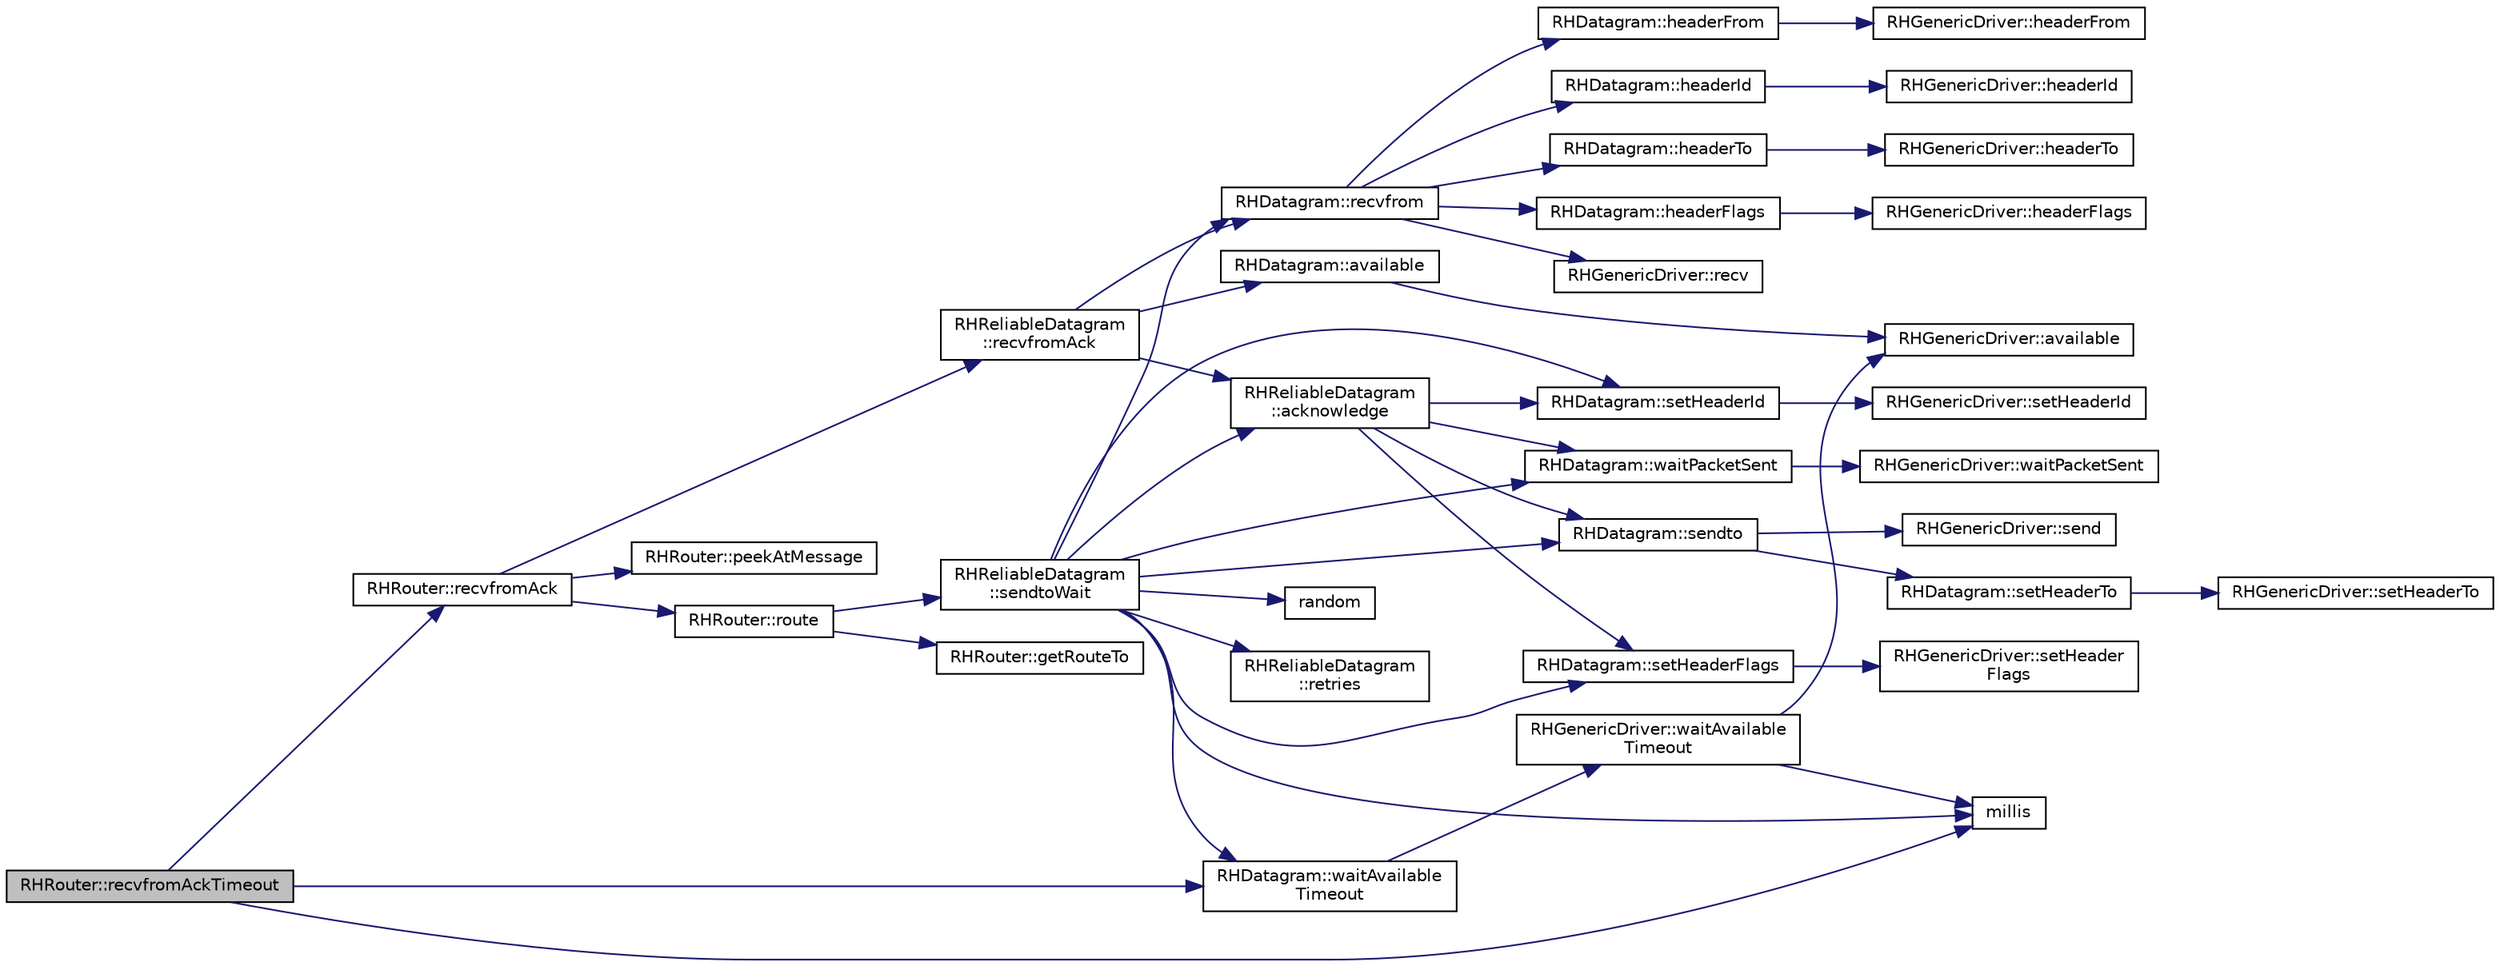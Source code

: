 digraph "RHRouter::recvfromAckTimeout"
{
 // LATEX_PDF_SIZE
  edge [fontname="Helvetica",fontsize="10",labelfontname="Helvetica",labelfontsize="10"];
  node [fontname="Helvetica",fontsize="10",shape=record];
  rankdir="LR";
  Node1 [label="RHRouter::recvfromAckTimeout",height=0.2,width=0.4,color="black", fillcolor="grey75", style="filled", fontcolor="black",tooltip=" "];
  Node1 -> Node2 [color="midnightblue",fontsize="10",style="solid",fontname="Helvetica"];
  Node2 [label="millis",height=0.2,width=0.4,color="black", fillcolor="white", style="filled",URL="$_ras_pi_8cpp.html#a6ff7f2532a22366f0013bc41397129fd",tooltip=" "];
  Node1 -> Node3 [color="midnightblue",fontsize="10",style="solid",fontname="Helvetica"];
  Node3 [label="RHRouter::recvfromAck",height=0.2,width=0.4,color="black", fillcolor="white", style="filled",URL="$class_r_h_router.html#a4b662ef5e3a10e28698df9f99e47505b",tooltip=" "];
  Node3 -> Node4 [color="midnightblue",fontsize="10",style="solid",fontname="Helvetica"];
  Node4 [label="RHRouter::peekAtMessage",height=0.2,width=0.4,color="black", fillcolor="white", style="filled",URL="$class_r_h_router.html#ad917493856048d0fde6558b8d2f16d56",tooltip=" "];
  Node3 -> Node5 [color="midnightblue",fontsize="10",style="solid",fontname="Helvetica"];
  Node5 [label="RHReliableDatagram\l::recvfromAck",height=0.2,width=0.4,color="black", fillcolor="white", style="filled",URL="$class_r_h_reliable_datagram.html#af172410589842760babf938a0538334c",tooltip=" "];
  Node5 -> Node6 [color="midnightblue",fontsize="10",style="solid",fontname="Helvetica"];
  Node6 [label="RHReliableDatagram\l::acknowledge",height=0.2,width=0.4,color="black", fillcolor="white", style="filled",URL="$class_r_h_reliable_datagram.html#ad1ea9f35e98d248bf595563e52f66183",tooltip=" "];
  Node6 -> Node7 [color="midnightblue",fontsize="10",style="solid",fontname="Helvetica"];
  Node7 [label="RHDatagram::sendto",height=0.2,width=0.4,color="black", fillcolor="white", style="filled",URL="$class_r_h_datagram.html#a99894e3465aa607022cc240cc0394462",tooltip=" "];
  Node7 -> Node8 [color="midnightblue",fontsize="10",style="solid",fontname="Helvetica"];
  Node8 [label="RHGenericDriver::send",height=0.2,width=0.4,color="black", fillcolor="white", style="filled",URL="$class_r_h_generic_driver.html#a5716069edea652af8019daaeb64357ee",tooltip=" "];
  Node7 -> Node9 [color="midnightblue",fontsize="10",style="solid",fontname="Helvetica"];
  Node9 [label="RHDatagram::setHeaderTo",height=0.2,width=0.4,color="black", fillcolor="white", style="filled",URL="$class_r_h_datagram.html#aa4d577cb119ed5a37d20d9cdbc30c942",tooltip=" "];
  Node9 -> Node10 [color="midnightblue",fontsize="10",style="solid",fontname="Helvetica"];
  Node10 [label="RHGenericDriver::setHeaderTo",height=0.2,width=0.4,color="black", fillcolor="white", style="filled",URL="$class_r_h_generic_driver.html#a182436232f7a345bca0d1766d242f3fb",tooltip=" "];
  Node6 -> Node11 [color="midnightblue",fontsize="10",style="solid",fontname="Helvetica"];
  Node11 [label="RHDatagram::setHeaderFlags",height=0.2,width=0.4,color="black", fillcolor="white", style="filled",URL="$class_r_h_datagram.html#a10dca3a92476b8ab7728bf39632a44cd",tooltip=" "];
  Node11 -> Node12 [color="midnightblue",fontsize="10",style="solid",fontname="Helvetica"];
  Node12 [label="RHGenericDriver::setHeader\lFlags",height=0.2,width=0.4,color="black", fillcolor="white", style="filled",URL="$class_r_h_generic_driver.html#acb992b3c5e360e68b67e4843558bcf3b",tooltip=" "];
  Node6 -> Node13 [color="midnightblue",fontsize="10",style="solid",fontname="Helvetica"];
  Node13 [label="RHDatagram::setHeaderId",height=0.2,width=0.4,color="black", fillcolor="white", style="filled",URL="$class_r_h_datagram.html#a4aac12bf5bcc900eb525fa1676113803",tooltip=" "];
  Node13 -> Node14 [color="midnightblue",fontsize="10",style="solid",fontname="Helvetica"];
  Node14 [label="RHGenericDriver::setHeaderId",height=0.2,width=0.4,color="black", fillcolor="white", style="filled",URL="$class_r_h_generic_driver.html#a4dd57079264bda98bc89145fe5d2eb8f",tooltip=" "];
  Node6 -> Node15 [color="midnightblue",fontsize="10",style="solid",fontname="Helvetica"];
  Node15 [label="RHDatagram::waitPacketSent",height=0.2,width=0.4,color="black", fillcolor="white", style="filled",URL="$class_r_h_datagram.html#a3b453d9b83c4da71acc62eea77af3d73",tooltip=" "];
  Node15 -> Node16 [color="midnightblue",fontsize="10",style="solid",fontname="Helvetica"];
  Node16 [label="RHGenericDriver::waitPacketSent",height=0.2,width=0.4,color="black", fillcolor="white", style="filled",URL="$class_r_h_generic_driver.html#a7506f47e9a391ffa05f7271950c26ffe",tooltip=" "];
  Node5 -> Node17 [color="midnightblue",fontsize="10",style="solid",fontname="Helvetica"];
  Node17 [label="RHDatagram::available",height=0.2,width=0.4,color="black", fillcolor="white", style="filled",URL="$class_r_h_datagram.html#a118f5c8f0ac925335cea6f23d2063467",tooltip=" "];
  Node17 -> Node18 [color="midnightblue",fontsize="10",style="solid",fontname="Helvetica"];
  Node18 [label="RHGenericDriver::available",height=0.2,width=0.4,color="black", fillcolor="white", style="filled",URL="$class_r_h_generic_driver.html#a2dd522b8eb16c51dc948b4ca4d623888",tooltip=" "];
  Node5 -> Node19 [color="midnightblue",fontsize="10",style="solid",fontname="Helvetica"];
  Node19 [label="RHDatagram::recvfrom",height=0.2,width=0.4,color="black", fillcolor="white", style="filled",URL="$class_r_h_datagram.html#a76f519f91e9fd435e1c0be67ad999420",tooltip=" "];
  Node19 -> Node20 [color="midnightblue",fontsize="10",style="solid",fontname="Helvetica"];
  Node20 [label="RHDatagram::headerFlags",height=0.2,width=0.4,color="black", fillcolor="white", style="filled",URL="$class_r_h_datagram.html#a7bb61fc918e1844ec24cb696ec8cd87b",tooltip=" "];
  Node20 -> Node21 [color="midnightblue",fontsize="10",style="solid",fontname="Helvetica"];
  Node21 [label="RHGenericDriver::headerFlags",height=0.2,width=0.4,color="black", fillcolor="white", style="filled",URL="$class_r_h_generic_driver.html#a056fbd2df558971fe8a1653499a37c63",tooltip=" "];
  Node19 -> Node22 [color="midnightblue",fontsize="10",style="solid",fontname="Helvetica"];
  Node22 [label="RHDatagram::headerFrom",height=0.2,width=0.4,color="black", fillcolor="white", style="filled",URL="$class_r_h_datagram.html#a216f6cafb7de91cc85af38dc6155c113",tooltip=" "];
  Node22 -> Node23 [color="midnightblue",fontsize="10",style="solid",fontname="Helvetica"];
  Node23 [label="RHGenericDriver::headerFrom",height=0.2,width=0.4,color="black", fillcolor="white", style="filled",URL="$class_r_h_generic_driver.html#a8cf7a972186592c51c6fde034d17ab9f",tooltip=" "];
  Node19 -> Node24 [color="midnightblue",fontsize="10",style="solid",fontname="Helvetica"];
  Node24 [label="RHDatagram::headerId",height=0.2,width=0.4,color="black", fillcolor="white", style="filled",URL="$class_r_h_datagram.html#a1db8fccebe40bb24950b1d3a3013880d",tooltip=" "];
  Node24 -> Node25 [color="midnightblue",fontsize="10",style="solid",fontname="Helvetica"];
  Node25 [label="RHGenericDriver::headerId",height=0.2,width=0.4,color="black", fillcolor="white", style="filled",URL="$class_r_h_generic_driver.html#a81548960bb29a3ac35325c74cd562f45",tooltip=" "];
  Node19 -> Node26 [color="midnightblue",fontsize="10",style="solid",fontname="Helvetica"];
  Node26 [label="RHDatagram::headerTo",height=0.2,width=0.4,color="black", fillcolor="white", style="filled",URL="$class_r_h_datagram.html#ac24d1bedb469a506a51526341c3f0a58",tooltip=" "];
  Node26 -> Node27 [color="midnightblue",fontsize="10",style="solid",fontname="Helvetica"];
  Node27 [label="RHGenericDriver::headerTo",height=0.2,width=0.4,color="black", fillcolor="white", style="filled",URL="$class_r_h_generic_driver.html#a6f49c9fe68354b50988dec435fa8d086",tooltip=" "];
  Node19 -> Node28 [color="midnightblue",fontsize="10",style="solid",fontname="Helvetica"];
  Node28 [label="RHGenericDriver::recv",height=0.2,width=0.4,color="black", fillcolor="white", style="filled",URL="$class_r_h_generic_driver.html#a58f0f64dff770bbeb1b197a5fca0579a",tooltip=" "];
  Node3 -> Node29 [color="midnightblue",fontsize="10",style="solid",fontname="Helvetica"];
  Node29 [label="RHRouter::route",height=0.2,width=0.4,color="black", fillcolor="white", style="filled",URL="$class_r_h_router.html#ab1a1865fe4de73356af8646a6cd9b8c8",tooltip=" "];
  Node29 -> Node30 [color="midnightblue",fontsize="10",style="solid",fontname="Helvetica"];
  Node30 [label="RHRouter::getRouteTo",height=0.2,width=0.4,color="black", fillcolor="white", style="filled",URL="$class_r_h_router.html#af9963186db7d5b88c4e6c212ffe2b07b",tooltip=" "];
  Node29 -> Node31 [color="midnightblue",fontsize="10",style="solid",fontname="Helvetica"];
  Node31 [label="RHReliableDatagram\l::sendtoWait",height=0.2,width=0.4,color="black", fillcolor="white", style="filled",URL="$class_r_h_reliable_datagram.html#ad282ac147986a63692582f323b56c47f",tooltip=" "];
  Node31 -> Node6 [color="midnightblue",fontsize="10",style="solid",fontname="Helvetica"];
  Node31 -> Node2 [color="midnightblue",fontsize="10",style="solid",fontname="Helvetica"];
  Node31 -> Node32 [color="midnightblue",fontsize="10",style="solid",fontname="Helvetica"];
  Node32 [label="random",height=0.2,width=0.4,color="black", fillcolor="white", style="filled",URL="$_ras_pi_8cpp.html#a2d69632859fb548f0e5a74f77d36b1eb",tooltip=" "];
  Node31 -> Node19 [color="midnightblue",fontsize="10",style="solid",fontname="Helvetica"];
  Node31 -> Node33 [color="midnightblue",fontsize="10",style="solid",fontname="Helvetica"];
  Node33 [label="RHReliableDatagram\l::retries",height=0.2,width=0.4,color="black", fillcolor="white", style="filled",URL="$class_r_h_reliable_datagram.html#ac6be14d9e660e1a4538376d4b4931d1d",tooltip=" "];
  Node31 -> Node7 [color="midnightblue",fontsize="10",style="solid",fontname="Helvetica"];
  Node31 -> Node11 [color="midnightblue",fontsize="10",style="solid",fontname="Helvetica"];
  Node31 -> Node13 [color="midnightblue",fontsize="10",style="solid",fontname="Helvetica"];
  Node31 -> Node34 [color="midnightblue",fontsize="10",style="solid",fontname="Helvetica"];
  Node34 [label="RHDatagram::waitAvailable\lTimeout",height=0.2,width=0.4,color="black", fillcolor="white", style="filled",URL="$class_r_h_datagram.html#a01757f63f461642e91065421702872a5",tooltip=" "];
  Node34 -> Node35 [color="midnightblue",fontsize="10",style="solid",fontname="Helvetica"];
  Node35 [label="RHGenericDriver::waitAvailable\lTimeout",height=0.2,width=0.4,color="black", fillcolor="white", style="filled",URL="$class_r_h_generic_driver.html#a8ed545cecc22196a325333dc9637e4cf",tooltip=" "];
  Node35 -> Node18 [color="midnightblue",fontsize="10",style="solid",fontname="Helvetica"];
  Node35 -> Node2 [color="midnightblue",fontsize="10",style="solid",fontname="Helvetica"];
  Node31 -> Node15 [color="midnightblue",fontsize="10",style="solid",fontname="Helvetica"];
  Node1 -> Node34 [color="midnightblue",fontsize="10",style="solid",fontname="Helvetica"];
}
